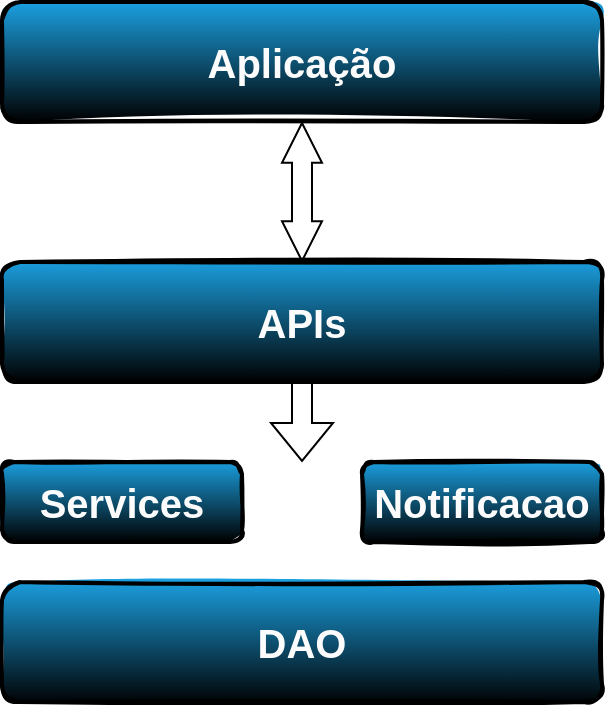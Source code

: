 <mxfile version="21.0.2" type="device"><diagram name="Page-1" id="3wEW2vcYeOYMvnj9NSm1"><mxGraphModel dx="1032" dy="458" grid="1" gridSize="10" guides="1" tooltips="1" connect="1" arrows="1" fold="1" page="1" pageScale="1" pageWidth="850" pageHeight="1100" math="0" shadow="0"><root><mxCell id="0"/><mxCell id="1" parent="0"/><mxCell id="6Xy-Xj9QsJ3e485MEDrp-1" value="&lt;font size=&quot;1&quot; color=&quot;#fcfcfc&quot;&gt;&lt;b style=&quot;font-size: 20px;&quot;&gt;Aplicação&lt;/b&gt;&lt;/font&gt;" style="rounded=1;whiteSpace=wrap;html=1;strokeWidth=2;fillWeight=4;hachureGap=8;hachureAngle=45;fillColor=#1ba1e2;sketch=1;gradientColor=default;" vertex="1" parent="1"><mxGeometry x="210" y="120" width="300" height="60" as="geometry"/></mxCell><mxCell id="6Xy-Xj9QsJ3e485MEDrp-2" value="&lt;font size=&quot;1&quot; color=&quot;#fcfcfc&quot;&gt;&lt;b style=&quot;font-size: 20px;&quot;&gt;APIs&lt;/b&gt;&lt;/font&gt;" style="rounded=1;whiteSpace=wrap;html=1;strokeWidth=2;fillWeight=4;hachureGap=8;hachureAngle=45;fillColor=#1ba1e2;sketch=1;gradientColor=default;" vertex="1" parent="1"><mxGeometry x="210" y="250" width="300" height="60" as="geometry"/></mxCell><mxCell id="6Xy-Xj9QsJ3e485MEDrp-3" value="&lt;font size=&quot;1&quot; color=&quot;#fcfcfc&quot;&gt;&lt;b style=&quot;font-size: 20px;&quot;&gt;DAO&lt;/b&gt;&lt;/font&gt;" style="rounded=1;whiteSpace=wrap;html=1;strokeWidth=2;fillWeight=4;hachureGap=8;hachureAngle=45;fillColor=#1ba1e2;sketch=1;gradientColor=default;" vertex="1" parent="1"><mxGeometry x="210" y="410" width="300" height="60" as="geometry"/></mxCell><mxCell id="6Xy-Xj9QsJ3e485MEDrp-4" value="&lt;font color=&quot;#fcfcfc&quot;&gt;&lt;span style=&quot;font-size: 20px;&quot;&gt;&lt;b&gt;Services&lt;/b&gt;&lt;/span&gt;&lt;/font&gt;" style="rounded=1;whiteSpace=wrap;html=1;strokeWidth=2;fillWeight=4;hachureGap=8;hachureAngle=45;fillColor=#1ba1e2;sketch=1;gradientColor=default;" vertex="1" parent="1"><mxGeometry x="210" y="350" width="120" height="40" as="geometry"/></mxCell><mxCell id="6Xy-Xj9QsJ3e485MEDrp-5" value="&lt;font color=&quot;#fcfcfc&quot;&gt;&lt;span style=&quot;font-size: 20px;&quot;&gt;&lt;b&gt;Notificacao&lt;/b&gt;&lt;/span&gt;&lt;/font&gt;" style="rounded=1;whiteSpace=wrap;html=1;strokeWidth=2;fillWeight=4;hachureGap=8;hachureAngle=45;fillColor=#1ba1e2;sketch=1;gradientColor=default;" vertex="1" parent="1"><mxGeometry x="390" y="350" width="120" height="40" as="geometry"/></mxCell><mxCell id="6Xy-Xj9QsJ3e485MEDrp-9" value="" style="shape=flexArrow;endArrow=classic;startArrow=classic;html=1;rounded=0;entryX=0.5;entryY=1;entryDx=0;entryDy=0;exitX=0.5;exitY=0;exitDx=0;exitDy=0;startWidth=9;startSize=6.3;endWidth=9;endSize=6.3;" edge="1" parent="1" source="6Xy-Xj9QsJ3e485MEDrp-2" target="6Xy-Xj9QsJ3e485MEDrp-1"><mxGeometry width="100" height="100" relative="1" as="geometry"><mxPoint x="310" y="310" as="sourcePoint"/><mxPoint x="410" y="210" as="targetPoint"/></mxGeometry></mxCell><mxCell id="6Xy-Xj9QsJ3e485MEDrp-11" value="" style="shape=flexArrow;endArrow=classic;html=1;rounded=0;exitX=0.5;exitY=1;exitDx=0;exitDy=0;" edge="1" parent="1" source="6Xy-Xj9QsJ3e485MEDrp-2"><mxGeometry width="50" height="50" relative="1" as="geometry"><mxPoint x="350" y="350" as="sourcePoint"/><mxPoint x="360" y="350" as="targetPoint"/></mxGeometry></mxCell></root></mxGraphModel></diagram></mxfile>